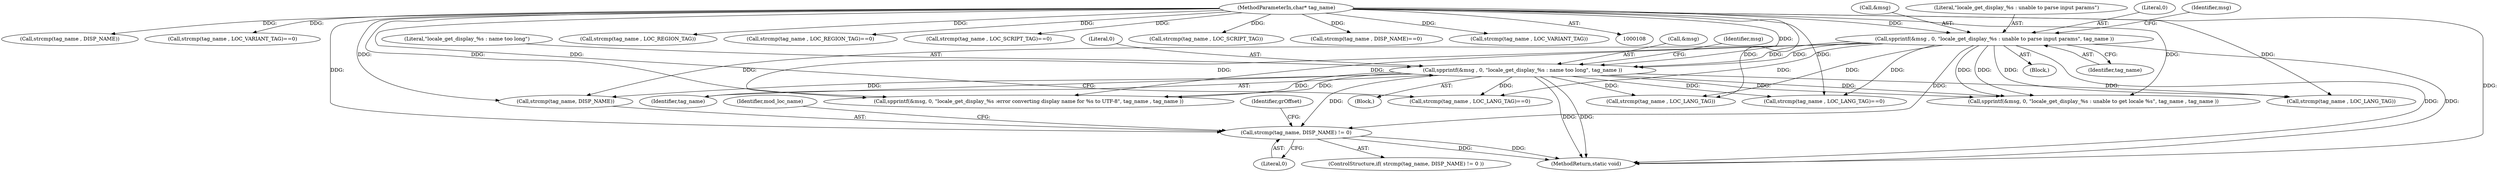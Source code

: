 digraph "0_php-src_97eff7eb57fc2320c267a949cffd622c38712484?w=1_21@API" {
"1000202" [label="(Call,strcmp(tag_name, DISP_NAME) != 0)"];
"1000183" [label="(Call,spprintf(&msg , 0, \"locale_get_display_%s : name too long\", tag_name ))"];
"1000169" [label="(Call,spprintf(&msg , 0, \"locale_get_display_%s : unable to parse input params\", tag_name ))"];
"1000109" [label="(MethodParameterIn,char* tag_name)"];
"1000168" [label="(Block,)"];
"1000268" [label="(Call,strcmp(tag_name , LOC_LANG_TAG))"];
"1000201" [label="(ControlStructure,if( strcmp(tag_name, DISP_NAME) != 0 ))"];
"1000220" [label="(Call,strcmp(tag_name , LOC_LANG_TAG))"];
"1000336" [label="(Call,strcmp(tag_name , DISP_NAME))"];
"1000190" [label="(Identifier,msg)"];
"1000234" [label="(Identifier,mod_loc_name)"];
"1000440" [label="(MethodReturn,static void)"];
"1000182" [label="(Block,)"];
"1000176" [label="(Identifier,msg)"];
"1000318" [label="(Call,strcmp(tag_name , LOC_VARIANT_TAG)==0)"];
"1000109" [label="(MethodParameterIn,char* tag_name)"];
"1000203" [label="(Call,strcmp(tag_name, DISP_NAME))"];
"1000426" [label="(Call,spprintf(&msg, 0, \"locale_get_display_%s :error converting display name for %s to UTF-8\", tag_name , tag_name ))"];
"1000169" [label="(Call,spprintf(&msg , 0, \"locale_get_display_%s : unable to parse input params\", tag_name ))"];
"1000302" [label="(Call,strcmp(tag_name , LOC_REGION_TAG))"];
"1000301" [label="(Call,strcmp(tag_name , LOC_REGION_TAG)==0)"];
"1000174" [label="(Identifier,tag_name)"];
"1000170" [label="(Call,&msg)"];
"1000206" [label="(Literal,0)"];
"1000202" [label="(Call,strcmp(tag_name, DISP_NAME) != 0)"];
"1000209" [label="(Identifier,grOffset)"];
"1000187" [label="(Literal,\"locale_get_display_%s : name too long\")"];
"1000284" [label="(Call,strcmp(tag_name , LOC_SCRIPT_TAG)==0)"];
"1000219" [label="(Call,strcmp(tag_name , LOC_LANG_TAG)==0)"];
"1000267" [label="(Call,strcmp(tag_name , LOC_LANG_TAG)==0)"];
"1000186" [label="(Literal,0)"];
"1000285" [label="(Call,strcmp(tag_name , LOC_SCRIPT_TAG))"];
"1000335" [label="(Call,strcmp(tag_name , DISP_NAME)==0)"];
"1000363" [label="(Call,spprintf(&msg, 0, \"locale_get_display_%s : unable to get locale %s\", tag_name , tag_name ))"];
"1000173" [label="(Literal,\"locale_get_display_%s : unable to parse input params\")"];
"1000319" [label="(Call,strcmp(tag_name , LOC_VARIANT_TAG))"];
"1000184" [label="(Call,&msg)"];
"1000183" [label="(Call,spprintf(&msg , 0, \"locale_get_display_%s : name too long\", tag_name ))"];
"1000188" [label="(Identifier,tag_name)"];
"1000172" [label="(Literal,0)"];
"1000202" -> "1000201"  [label="AST: "];
"1000202" -> "1000206"  [label="CFG: "];
"1000203" -> "1000202"  [label="AST: "];
"1000206" -> "1000202"  [label="AST: "];
"1000209" -> "1000202"  [label="CFG: "];
"1000234" -> "1000202"  [label="CFG: "];
"1000202" -> "1000440"  [label="DDG: "];
"1000202" -> "1000440"  [label="DDG: "];
"1000183" -> "1000202"  [label="DDG: "];
"1000169" -> "1000202"  [label="DDG: "];
"1000109" -> "1000202"  [label="DDG: "];
"1000183" -> "1000182"  [label="AST: "];
"1000183" -> "1000188"  [label="CFG: "];
"1000184" -> "1000183"  [label="AST: "];
"1000186" -> "1000183"  [label="AST: "];
"1000187" -> "1000183"  [label="AST: "];
"1000188" -> "1000183"  [label="AST: "];
"1000190" -> "1000183"  [label="CFG: "];
"1000183" -> "1000440"  [label="DDG: "];
"1000183" -> "1000440"  [label="DDG: "];
"1000169" -> "1000183"  [label="DDG: "];
"1000169" -> "1000183"  [label="DDG: "];
"1000109" -> "1000183"  [label="DDG: "];
"1000183" -> "1000203"  [label="DDG: "];
"1000183" -> "1000219"  [label="DDG: "];
"1000183" -> "1000220"  [label="DDG: "];
"1000183" -> "1000267"  [label="DDG: "];
"1000183" -> "1000268"  [label="DDG: "];
"1000183" -> "1000363"  [label="DDG: "];
"1000183" -> "1000363"  [label="DDG: "];
"1000183" -> "1000426"  [label="DDG: "];
"1000183" -> "1000426"  [label="DDG: "];
"1000169" -> "1000168"  [label="AST: "];
"1000169" -> "1000174"  [label="CFG: "];
"1000170" -> "1000169"  [label="AST: "];
"1000172" -> "1000169"  [label="AST: "];
"1000173" -> "1000169"  [label="AST: "];
"1000174" -> "1000169"  [label="AST: "];
"1000176" -> "1000169"  [label="CFG: "];
"1000169" -> "1000440"  [label="DDG: "];
"1000169" -> "1000440"  [label="DDG: "];
"1000109" -> "1000169"  [label="DDG: "];
"1000169" -> "1000203"  [label="DDG: "];
"1000169" -> "1000219"  [label="DDG: "];
"1000169" -> "1000220"  [label="DDG: "];
"1000169" -> "1000267"  [label="DDG: "];
"1000169" -> "1000268"  [label="DDG: "];
"1000169" -> "1000363"  [label="DDG: "];
"1000169" -> "1000363"  [label="DDG: "];
"1000169" -> "1000426"  [label="DDG: "];
"1000169" -> "1000426"  [label="DDG: "];
"1000109" -> "1000108"  [label="AST: "];
"1000109" -> "1000440"  [label="DDG: "];
"1000109" -> "1000203"  [label="DDG: "];
"1000109" -> "1000219"  [label="DDG: "];
"1000109" -> "1000220"  [label="DDG: "];
"1000109" -> "1000267"  [label="DDG: "];
"1000109" -> "1000268"  [label="DDG: "];
"1000109" -> "1000284"  [label="DDG: "];
"1000109" -> "1000285"  [label="DDG: "];
"1000109" -> "1000301"  [label="DDG: "];
"1000109" -> "1000302"  [label="DDG: "];
"1000109" -> "1000318"  [label="DDG: "];
"1000109" -> "1000319"  [label="DDG: "];
"1000109" -> "1000335"  [label="DDG: "];
"1000109" -> "1000336"  [label="DDG: "];
"1000109" -> "1000363"  [label="DDG: "];
"1000109" -> "1000426"  [label="DDG: "];
}
